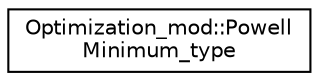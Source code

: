 digraph "Graphical Class Hierarchy"
{
 // LATEX_PDF_SIZE
  edge [fontname="Helvetica",fontsize="10",labelfontname="Helvetica",labelfontsize="10"];
  node [fontname="Helvetica",fontsize="10",shape=record];
  rankdir="LR";
  Node0 [label="Optimization_mod::Powell\lMinimum_type",height=0.2,width=0.4,color="black", fillcolor="white", style="filled",URL="$structOptimization__mod_1_1PowellMinimum__type.html",tooltip="The Powell minimizer class."];
}
